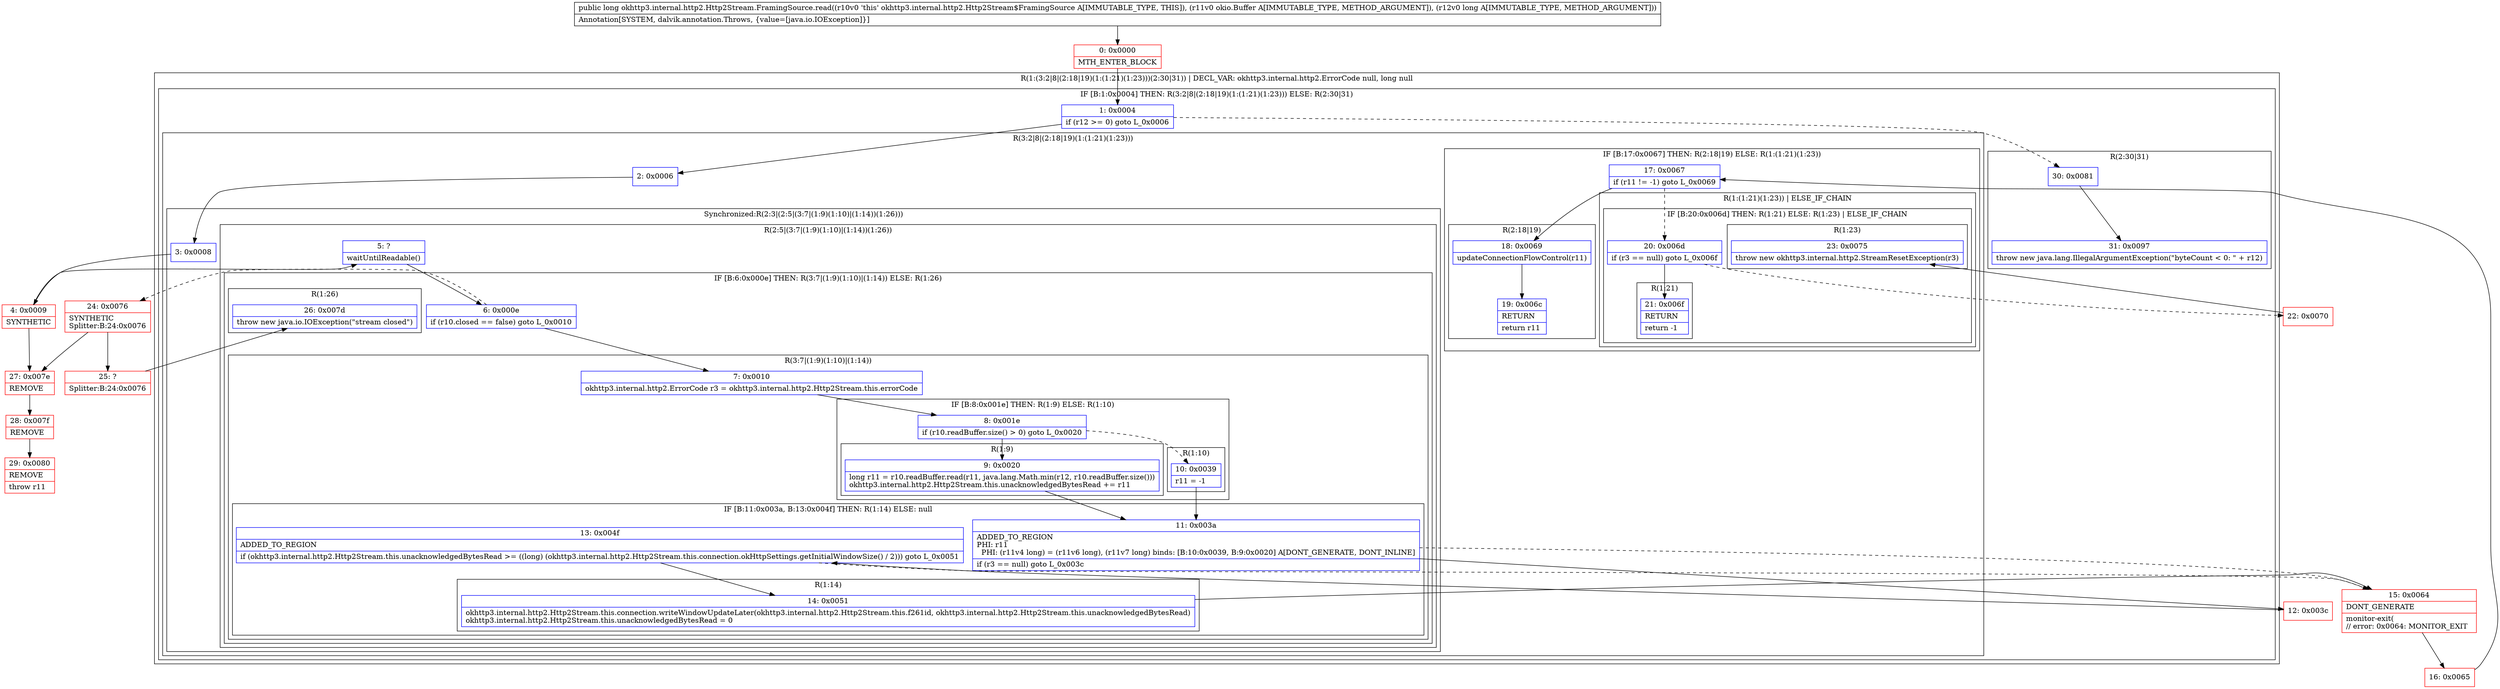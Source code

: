 digraph "CFG forokhttp3.internal.http2.Http2Stream.FramingSource.read(Lokio\/Buffer;J)J" {
subgraph cluster_Region_938659297 {
label = "R(1:(3:2|8|(2:18|19)(1:(1:21)(1:23)))(2:30|31)) | DECL_VAR: okhttp3.internal.http2.ErrorCode null, long null\l";
node [shape=record,color=blue];
subgraph cluster_IfRegion_1563916464 {
label = "IF [B:1:0x0004] THEN: R(3:2|8|(2:18|19)(1:(1:21)(1:23))) ELSE: R(2:30|31)";
node [shape=record,color=blue];
Node_1 [shape=record,label="{1\:\ 0x0004|if (r12 \>= 0) goto L_0x0006\l}"];
subgraph cluster_Region_1950993093 {
label = "R(3:2|8|(2:18|19)(1:(1:21)(1:23)))";
node [shape=record,color=blue];
Node_2 [shape=record,label="{2\:\ 0x0006}"];
subgraph cluster_SynchronizedRegion_339021296 {
label = "Synchronized:R(2:3|(2:5|(3:7|(1:9)(1:10)|(1:14))(1:26)))";
node [shape=record,color=blue];
Node_3 [shape=record,label="{3\:\ 0x0008}"];
subgraph cluster_Region_898189138 {
label = "R(2:5|(3:7|(1:9)(1:10)|(1:14))(1:26))";
node [shape=record,color=blue];
Node_5 [shape=record,label="{5\:\ ?|waitUntilReadable()\l}"];
subgraph cluster_IfRegion_1394432939 {
label = "IF [B:6:0x000e] THEN: R(3:7|(1:9)(1:10)|(1:14)) ELSE: R(1:26)";
node [shape=record,color=blue];
Node_6 [shape=record,label="{6\:\ 0x000e|if (r10.closed == false) goto L_0x0010\l}"];
subgraph cluster_Region_1190175642 {
label = "R(3:7|(1:9)(1:10)|(1:14))";
node [shape=record,color=blue];
Node_7 [shape=record,label="{7\:\ 0x0010|okhttp3.internal.http2.ErrorCode r3 = okhttp3.internal.http2.Http2Stream.this.errorCode\l}"];
subgraph cluster_IfRegion_1773714671 {
label = "IF [B:8:0x001e] THEN: R(1:9) ELSE: R(1:10)";
node [shape=record,color=blue];
Node_8 [shape=record,label="{8\:\ 0x001e|if (r10.readBuffer.size() \> 0) goto L_0x0020\l}"];
subgraph cluster_Region_1759271869 {
label = "R(1:9)";
node [shape=record,color=blue];
Node_9 [shape=record,label="{9\:\ 0x0020|long r11 = r10.readBuffer.read(r11, java.lang.Math.min(r12, r10.readBuffer.size()))\lokhttp3.internal.http2.Http2Stream.this.unacknowledgedBytesRead += r11\l}"];
}
subgraph cluster_Region_50907348 {
label = "R(1:10)";
node [shape=record,color=blue];
Node_10 [shape=record,label="{10\:\ 0x0039|r11 = \-1\l}"];
}
}
subgraph cluster_IfRegion_526294068 {
label = "IF [B:11:0x003a, B:13:0x004f] THEN: R(1:14) ELSE: null";
node [shape=record,color=blue];
Node_11 [shape=record,label="{11\:\ 0x003a|ADDED_TO_REGION\lPHI: r11 \l  PHI: (r11v4 long) = (r11v6 long), (r11v7 long) binds: [B:10:0x0039, B:9:0x0020] A[DONT_GENERATE, DONT_INLINE]\l|if (r3 == null) goto L_0x003c\l}"];
Node_13 [shape=record,label="{13\:\ 0x004f|ADDED_TO_REGION\l|if (okhttp3.internal.http2.Http2Stream.this.unacknowledgedBytesRead \>= ((long) (okhttp3.internal.http2.Http2Stream.this.connection.okHttpSettings.getInitialWindowSize() \/ 2))) goto L_0x0051\l}"];
subgraph cluster_Region_1440638629 {
label = "R(1:14)";
node [shape=record,color=blue];
Node_14 [shape=record,label="{14\:\ 0x0051|okhttp3.internal.http2.Http2Stream.this.connection.writeWindowUpdateLater(okhttp3.internal.http2.Http2Stream.this.f261id, okhttp3.internal.http2.Http2Stream.this.unacknowledgedBytesRead)\lokhttp3.internal.http2.Http2Stream.this.unacknowledgedBytesRead = 0\l}"];
}
}
}
subgraph cluster_Region_714213531 {
label = "R(1:26)";
node [shape=record,color=blue];
Node_26 [shape=record,label="{26\:\ 0x007d|throw new java.io.IOException(\"stream closed\")\l}"];
}
}
}
}
subgraph cluster_IfRegion_325836385 {
label = "IF [B:17:0x0067] THEN: R(2:18|19) ELSE: R(1:(1:21)(1:23))";
node [shape=record,color=blue];
Node_17 [shape=record,label="{17\:\ 0x0067|if (r11 != \-1) goto L_0x0069\l}"];
subgraph cluster_Region_1066948391 {
label = "R(2:18|19)";
node [shape=record,color=blue];
Node_18 [shape=record,label="{18\:\ 0x0069|updateConnectionFlowControl(r11)\l}"];
Node_19 [shape=record,label="{19\:\ 0x006c|RETURN\l|return r11\l}"];
}
subgraph cluster_Region_433452351 {
label = "R(1:(1:21)(1:23)) | ELSE_IF_CHAIN\l";
node [shape=record,color=blue];
subgraph cluster_IfRegion_97048273 {
label = "IF [B:20:0x006d] THEN: R(1:21) ELSE: R(1:23) | ELSE_IF_CHAIN\l";
node [shape=record,color=blue];
Node_20 [shape=record,label="{20\:\ 0x006d|if (r3 == null) goto L_0x006f\l}"];
subgraph cluster_Region_590995534 {
label = "R(1:21)";
node [shape=record,color=blue];
Node_21 [shape=record,label="{21\:\ 0x006f|RETURN\l|return \-1\l}"];
}
subgraph cluster_Region_1084706601 {
label = "R(1:23)";
node [shape=record,color=blue];
Node_23 [shape=record,label="{23\:\ 0x0075|throw new okhttp3.internal.http2.StreamResetException(r3)\l}"];
}
}
}
}
}
subgraph cluster_Region_1852619422 {
label = "R(2:30|31)";
node [shape=record,color=blue];
Node_30 [shape=record,label="{30\:\ 0x0081}"];
Node_31 [shape=record,label="{31\:\ 0x0097|throw new java.lang.IllegalArgumentException(\"byteCount \< 0: \" + r12)\l}"];
}
}
}
Node_0 [shape=record,color=red,label="{0\:\ 0x0000|MTH_ENTER_BLOCK\l}"];
Node_4 [shape=record,color=red,label="{4\:\ 0x0009|SYNTHETIC\l}"];
Node_12 [shape=record,color=red,label="{12\:\ 0x003c}"];
Node_15 [shape=record,color=red,label="{15\:\ 0x0064|DONT_GENERATE\l|monitor\-exit(\l\/\/ error: 0x0064: MONITOR_EXIT  \l}"];
Node_16 [shape=record,color=red,label="{16\:\ 0x0065}"];
Node_22 [shape=record,color=red,label="{22\:\ 0x0070}"];
Node_24 [shape=record,color=red,label="{24\:\ 0x0076|SYNTHETIC\lSplitter:B:24:0x0076\l}"];
Node_25 [shape=record,color=red,label="{25\:\ ?|Splitter:B:24:0x0076\l}"];
Node_27 [shape=record,color=red,label="{27\:\ 0x007e|REMOVE\l}"];
Node_28 [shape=record,color=red,label="{28\:\ 0x007f|REMOVE\l}"];
Node_29 [shape=record,color=red,label="{29\:\ 0x0080|REMOVE\l|throw r11\l}"];
MethodNode[shape=record,label="{public long okhttp3.internal.http2.Http2Stream.FramingSource.read((r10v0 'this' okhttp3.internal.http2.Http2Stream$FramingSource A[IMMUTABLE_TYPE, THIS]), (r11v0 okio.Buffer A[IMMUTABLE_TYPE, METHOD_ARGUMENT]), (r12v0 long A[IMMUTABLE_TYPE, METHOD_ARGUMENT]))  | Annotation[SYSTEM, dalvik.annotation.Throws, \{value=[java.io.IOException]\}]\l}"];
MethodNode -> Node_0;
Node_1 -> Node_2;
Node_1 -> Node_30[style=dashed];
Node_2 -> Node_3;
Node_3 -> Node_4;
Node_5 -> Node_6;
Node_6 -> Node_7;
Node_6 -> Node_24[style=dashed];
Node_7 -> Node_8;
Node_8 -> Node_9;
Node_8 -> Node_10[style=dashed];
Node_9 -> Node_11;
Node_10 -> Node_11;
Node_11 -> Node_12;
Node_11 -> Node_15[style=dashed];
Node_13 -> Node_14;
Node_13 -> Node_15[style=dashed];
Node_14 -> Node_15;
Node_17 -> Node_18;
Node_17 -> Node_20[style=dashed];
Node_18 -> Node_19;
Node_20 -> Node_21;
Node_20 -> Node_22[style=dashed];
Node_30 -> Node_31;
Node_0 -> Node_1;
Node_4 -> Node_5;
Node_4 -> Node_27;
Node_12 -> Node_13;
Node_15 -> Node_16;
Node_16 -> Node_17;
Node_22 -> Node_23;
Node_24 -> Node_25;
Node_24 -> Node_27;
Node_25 -> Node_26;
Node_27 -> Node_28;
Node_28 -> Node_29;
}

